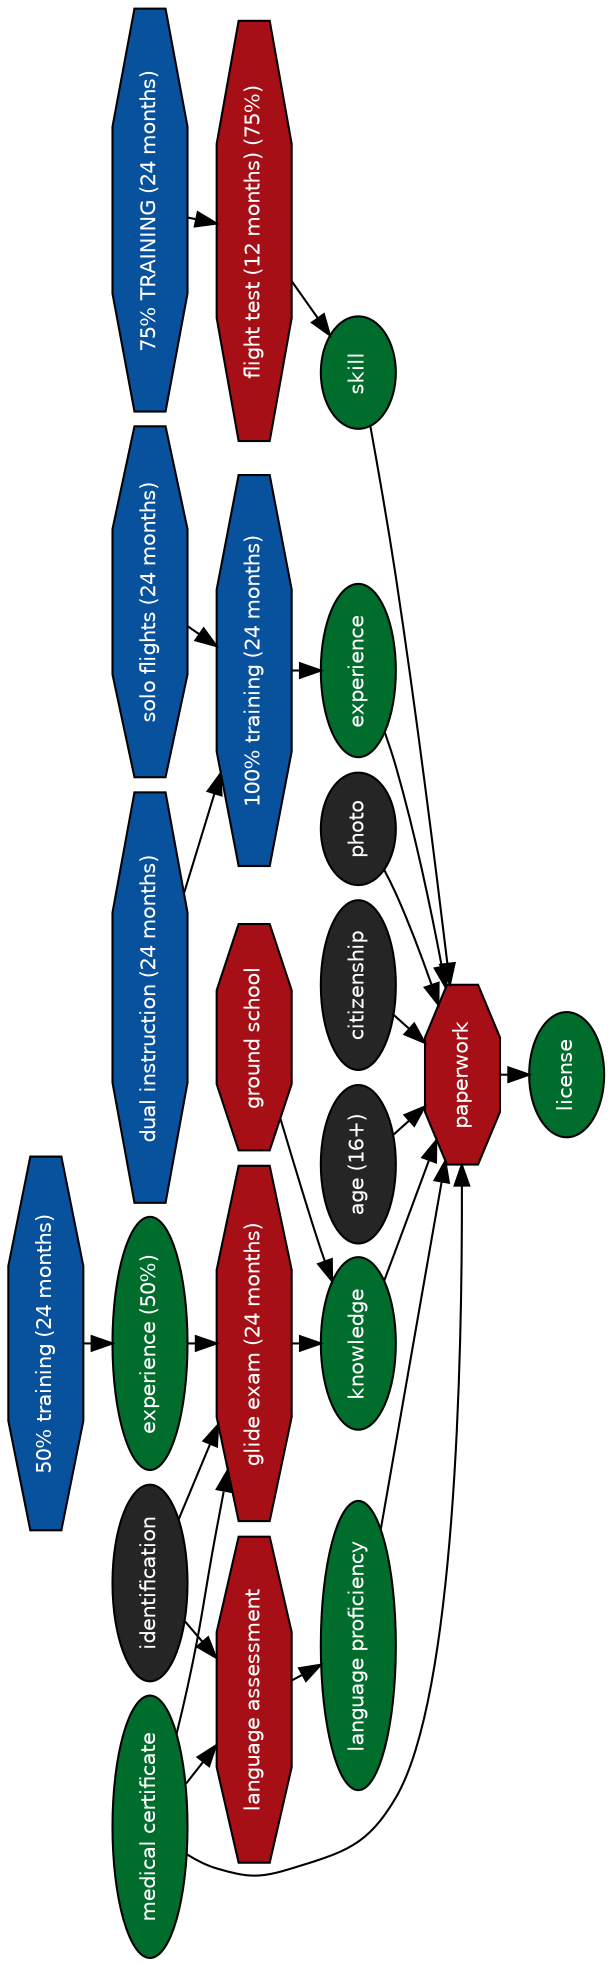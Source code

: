 digraph solo {
  graph [nodesep = 0.1, ranksep = 0.2, rotate = 90, margin = 0]

  training50 [label=<<FONT POINT-SIZE="10">50% training (24 months)</FONT>>; fontname="Helvetica"; shape="octagon"; style="filled"; fontcolor="white"; fillcolor="/blues9/8"]

  medical [label=<<FONT POINT-SIZE="10">medical certificate</FONT>>; fontname="Helvetica"; style="filled"; fontcolor="white"; fillcolor="/greens9/8"]
  identification [label=<<FONT POINT-SIZE="10">identification</FONT>>; fontname="Helvetica"; style="filled"; fontcolor="white"; fillcolor="/greys9/8"]
  experience50 [label=<<FONT POINT-SIZE="10">experience (50%)</FONT>>; fontname="Helvetica"; style="filled"; fontcolor="white"; fillcolor="/greens9/8"]
  dual [label=<<FONT POINT-SIZE="10">dual instruction (24 months)</FONT>>; fontname="Helvetica"; shape="octagon"; style="filled"; fontcolor="white"; fillcolor="/blues9/8"]
  solo [label=<<FONT POINT-SIZE="10">solo flights (24 months)</FONT>>; fontname="Helvetica"; shape="octagon"; style="filled"; fontcolor="white"; fillcolor="/blues9/8"]
  training75 [label=<<FONT POINT-SIZE="10">75% TRAINING (24 months)</FONT>>; fontname="Helvetica"; shape="octagon"; style="filled"; fontcolor="white"; fillcolor="/blues9/8"]

  languageassesment [label=<<FONT POINT-SIZE="10">language assessment</FONT>>; fontname="Helvetica"; shape="octagon"; style="filled"; fontcolor="white"; fillcolor="/reds9/8"]
  exam [label=<<FONT POINT-SIZE="10">glide exam (24 months)</FONT>>; fontname="Helvetica"; shape="octagon"; style="filled"; fontcolor="white"; fillcolor="/reds9/8"]
  study [label=<<FONT POINT-SIZE="10">ground school</FONT>>; fontname="Helvetica"; shape="octagon"; style="filled"; fontcolor="white"; fillcolor="/reds9/8"]
  training100 [label=<<FONT POINT-SIZE="10">100% training (24 months)</FONT>>; fontname="Helvetica"; shape="octagon"; style="filled"; fontcolor="white"; fillcolor="/blues9/8"]
  flighttest [label=<<FONT POINT-SIZE="10">flight test (12 months) (75%)</FONT>>; fontname="Helvetica"; shape="octagon"; style="filled"; fontcolor="white"; fillcolor="/reds9/8"]

  language [label=<<FONT POINT-SIZE="10">language proficiency</FONT>>; fontname="Helvetica"; style="filled"; fontcolor="white"; fillcolor="/greens9/8"]
  knowledge [label=<<FONT POINT-SIZE="10">knowledge</FONT>>; fontname="Helvetica"; style="filled"; fontcolor="white"; fillcolor="/greens9/8"]
  age [label=<<FONT POINT-SIZE="10">age (16+)</FONT>>; fontname="Helvetica"; style="filled"; fontcolor="white"; fillcolor="/greys9/8"]
  citizenship [label=<<FONT POINT-SIZE="10">citizenship</FONT>>; fontname="Helvetica"; style="filled"; fontcolor="white"; fillcolor="/greys9/8"]
  photo [label=<<FONT POINT-SIZE="10">photo</FONT>>; fontname="Helvetica"; style="filled"; fontcolor="white"; fillcolor="/greys9/8"]
  experience100 [label=<<FONT POINT-SIZE="10">experience</FONT>>; fontname="Helvetica"; style="filled"; fontcolor="white"; fillcolor="/greens9/8"]
  skill [label=<<FONT POINT-SIZE="10">skill</FONT>>; fontname="Helvetica"; style="filled"; fontcolor="white"; fillcolor="/greens9/8"]

  paperwork [label=<<FONT POINT-SIZE="10">paperwork</FONT>>; fontname="Helvetica"; shape="octagon"; style="filled"; fontcolor="white"; fillcolor="/reds9/8"]

  license [label=<<FONT POINT-SIZE="10">license</FONT>>; fontname="Helvetica"; style="filled"; fontcolor="white"; fillcolor="/greens9/8"]

  training50 -> experience50
  experience50 -> exam
  identification -> exam
  medical -> exam
  
  exam -> knowledge
  study -> knowledge

  dual -> training100
  solo -> training100
  training100 -> experience100

  training75 -> flighttest
  flighttest -> skill

  medical -> languageassesment
  identification -> languageassesment
  languageassesment -> language

  age -> paperwork
  medical -> paperwork
  knowledge -> paperwork
  experience100 -> paperwork
  citizenship -> paperwork
  photo -> paperwork
  skill -> paperwork
  language -> paperwork

  paperwork -> license
}
